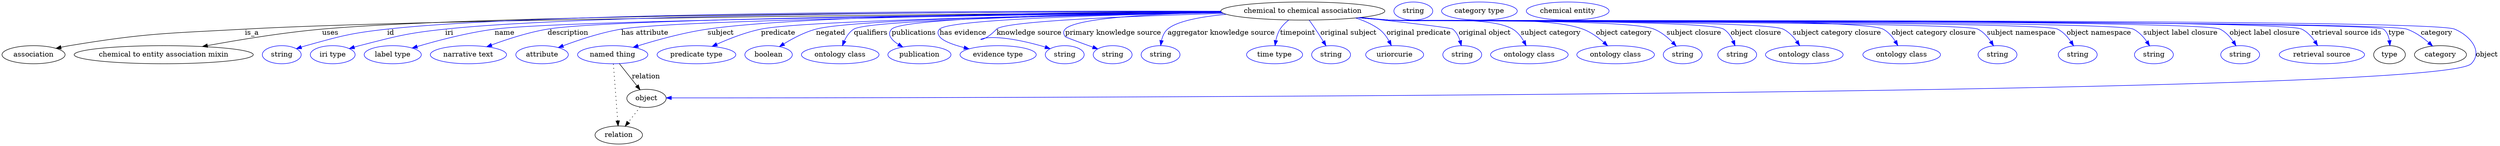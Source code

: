 digraph {
	graph [bb="0,0,4944.4,283"];
	node [label="\N"];
	"chemical to chemical association"	[height=0.5,
		label="chemical to chemical association",
		pos="2576.4,265",
		width=4.5135];
	association	[height=0.5,
		pos="62.394,178",
		width=1.7332];
	"chemical to chemical association" -> association	[label=is_a,
		lp="495.39,221.5",
		pos="e,107.14,190.57 2414.9,262.94 1991.6,259.89 856.74,249.95 481.39,229 326.72,220.37 287.25,221.19 134.39,196 128.71,195.06 122.81,\
193.93 116.94,192.71"];
	"chemical to entity association mixin"	[height=0.5,
		pos="320.39,178",
		width=4.9287];
	"chemical to chemical association" -> "chemical to entity association mixin"	[label=uses,
		lp="650.89,221.5",
		pos="e,397.12,194.3 2413.9,264 2011.8,263.52 977.86,259.29 634.39,229 557.02,222.18 469.83,207.75 406.99,196.13"];
	id	[color=blue,
		height=0.5,
		label=string,
		pos="554.39,178",
		width=1.0652];
	"chemical to chemical association" -> id	[color=blue,
		label=id,
		lp="770.39,221.5",
		pos="e,583.38,189.99 2413.8,264.67 2030.8,265.62 1080.3,264.24 763.39,229 690.8,220.93 672.77,215.57 602.39,196 599.29,195.14 596.09,\
194.17 592.89,193.15",
		style=solid];
	iri	[color=blue,
		height=0.5,
		label="iri type",
		pos="655.39,178",
		width=1.2277];
	"chemical to chemical association" -> iri	[color=blue,
		label=iri,
		lp="885.39,221.5",
		pos="e,688.3,190.21 2413.9,264.22 2048.7,264.14 1171.8,260.53 877.39,229 801.3,220.85 782.51,215.05 708.39,196 705.02,195.13 701.54,194.17 \
698.05,193.16",
		style=solid];
	name	[color=blue,
		height=0.5,
		label="label type",
		pos="774.39,178",
		width=1.5707];
	"chemical to chemical association" -> name	[color=blue,
		label=name,
		lp="995.39,221.5",
		pos="e,812.8,191.31 2415.2,262.47 2037.2,258.59 1115.1,247.37 975.39,229 922.2,222 862.74,206.18 822.38,194.19",
		style=solid];
	description	[color=blue,
		height=0.5,
		label="narrative text",
		pos="924.39,178",
		width=2.0943];
	"chemical to chemical association" -> description	[color=blue,
		label=description,
		lp="1120.9,221.5",
		pos="e,960.53,193.86 2415.1,262.83 2055.3,259.86 1208.9,250.64 1080.4,229 1042.3,222.59 1000.7,208.91 970.08,197.48",
		style=solid];
	"has attribute"	[color=blue,
		height=0.5,
		label=attribute,
		pos="1069.4,178",
		width=1.4443];
	"chemical to chemical association" -> "has attribute"	[color=blue,
		label="has attribute",
		lp="1273.4,221.5",
		pos="e,1101.5,192.18 2415.6,262.38 2083,258.65 1340.6,248.27 1226.4,229 1186.3,222.24 1142.3,207.57 1111.2,195.87",
		style=solid];
	subject	[color=blue,
		height=0.5,
		label="named thing",
		pos="1209.4,178",
		width=1.9318];
	"chemical to chemical association" -> subject	[color=blue,
		label=subject,
		lp="1422.4,221.5",
		pos="e,1249.7,192.68 2414.2,263.83 2138,262.75 1587.7,257.03 1396.4,229 1349.1,222.07 1296.6,207.4 1259.3,195.73",
		style=solid];
	predicate	[color=blue,
		height=0.5,
		label="predicate type",
		pos="1375.4,178",
		width=2.1665];
	"chemical to chemical association" -> predicate	[color=blue,
		label=predicate,
		lp="1536.4,221.5",
		pos="e,1406.3,194.64 2416.3,261.8 2138.7,257.53 1589.2,246.94 1502.4,229 1472.3,222.78 1440.1,210.01 1415.6,198.94",
		style=solid];
	negated	[color=blue,
		height=0.5,
		label=boolean,
		pos="1518.4,178",
		width=1.2999];
	"chemical to chemical association" -> negated	[color=blue,
		label=negated,
		lp="1640.4,221.5",
		pos="e,1539.7,194.16 2415.8,262.15 2161.3,258.62 1686.6,249.39 1611.4,229 1588.9,222.91 1565.9,210.58 1548.4,199.68",
		style=solid];
	qualifiers	[color=blue,
		height=0.5,
		label="ontology class",
		pos="1659.4,178",
		width=2.1304];
	"chemical to chemical association" -> qualifiers	[color=blue,
		label=qualifiers,
		lp="1719.9,221.5",
		pos="e,1663.8,195.99 2416.5,261.79 2168.6,257.79 1716.8,247.93 1686.4,229 1677.8,223.63 1671.7,214.51 1667.6,205.52",
		style=solid];
	publications	[color=blue,
		height=0.5,
		label=publication,
		pos="1816.4,178",
		width=1.7332];
	"chemical to chemical association" -> publications	[color=blue,
		label=publications,
		lp="1805.4,221.5",
		pos="e,1783.5,193.31 2415.1,262.73 2184,260.1 1783.6,252.2 1761.4,229 1751.3,218.5 1760.8,207.57 1774.5,198.61",
		style=solid];
	"has evidence"	[color=blue,
		height=0.5,
		label="evidence type",
		pos="1972.4,178",
		width=2.0943];
	"chemical to chemical association" -> "has evidence"	[color=blue,
		label="has evidence",
		lp="1902.9,221.5",
		pos="e,1914.7,189.71 2416.3,261.75 2210,258.04 1875.4,248.98 1856.4,229 1851.8,224.17 1852.4,219.35 1856.4,214 1862.9,205.25 1883.2,197.84 \
1905,192.13",
		style=solid];
	"knowledge source"	[color=blue,
		height=0.5,
		label=string,
		pos="2104.4,178",
		width=1.0652];
	"chemical to chemical association" -> "knowledge source"	[color=blue,
		label="knowledge source",
		lp="2033.9,221.5",
		pos="e,2075.4,189.98 2419.4,260.25 2244.7,255.29 1984.7,245.23 1969.4,229 1923.8,180.74 1909.1,237.12 2056.4,196 2059.5,195.13 2062.7,\
194.17 2065.9,193.15",
		style=solid];
	"primary knowledge source"	[color=blue,
		height=0.5,
		label=string,
		pos="2199.4,178",
		width=1.0652];
	"chemical to chemical association" -> "primary knowledge source"	[color=blue,
		label="primary knowledge source",
		lp="2200.4,221.5",
		pos="e,2169.8,189.56 2415.3,262.64 2287.3,259.83 2126.5,251.74 2105.4,229 2100.9,224.11 2101.6,219.48 2105.4,214 2106.3,212.74 2134.9,\
202.19 2160.3,193",
		style=solid];
	"aggregator knowledge source"	[color=blue,
		height=0.5,
		label=string,
		pos="2294.4,178",
		width=1.0652];
	"chemical to chemical association" -> "aggregator knowledge source"	[color=blue,
		label="aggregator knowledge source",
		lp="2414.9,221.5",
		pos="e,2294.6,196.37 2424.7,258.53 2374.5,253.75 2326.8,244.98 2308.4,229 2301.8,223.29 2298.2,214.77 2296.3,206.36",
		style=solid];
	timepoint	[color=blue,
		height=0.5,
		label="time type",
		pos="2520.4,178",
		width=1.5346];
	"chemical to chemical association" -> timepoint	[color=blue,
		label=timepoint,
		lp="2566.4,221.5",
		pos="e,2521.3,196.31 2548.3,246.98 2541.9,241.92 2535.7,235.86 2531.4,229 2527.2,222.28 2524.5,214.16 2522.9,206.44",
		style=solid];
	"original subject"	[color=blue,
		height=0.5,
		label=string,
		pos="2632.4,178",
		width=1.0652];
	"chemical to chemical association" -> "original subject"	[color=blue,
		label="original subject",
		lp="2667.4,221.5",
		pos="e,2622.3,195.84 2589.1,246.71 2593.1,241.11 2597.5,234.84 2601.4,229 2606.7,221.09 2612.2,212.33 2617.1,204.38",
		style=solid];
	"original predicate"	[color=blue,
		height=0.5,
		label=uriorcurie,
		pos="2758.4,178",
		width=1.5887];
	"chemical to chemical association" -> "original predicate"	[color=blue,
		label="original predicate",
		lp="2805.9,221.5",
		pos="e,2751.8,196.33 2681,251.15 2697.5,246.01 2713.6,238.88 2727.4,229 2735.7,223.06 2742.2,214.14 2747.1,205.48",
		style=solid];
	"original object"	[color=blue,
		height=0.5,
		label=string,
		pos="2892.4,178",
		width=1.0652];
	"chemical to chemical association" -> "original object"	[color=blue,
		label="original object",
		lp="2936.9,221.5",
		pos="e,2890.4,196.05 2689.6,252.01 2771.9,243.08 2869.6,231.94 2873.4,229 2880.7,223.33 2885.1,214.55 2887.9,205.92",
		style=solid];
	"subject category"	[color=blue,
		height=0.5,
		label="ontology class",
		pos="3025.4,178",
		width=2.1304];
	"chemical to chemical association" -> "subject category"	[color=blue,
		label="subject category",
		lp="3067.9,221.5",
		pos="e,3018.9,195.96 2691.5,252.22 2710.5,250.39 2730,248.59 2748.4,247 2802.6,242.33 2945.5,256.51 2992.4,229 3001.8,223.47 3009.1,214.07 \
3014.3,204.9",
		style=solid];
	"object category"	[color=blue,
		height=0.5,
		label="ontology class",
		pos="3196.4,178",
		width=2.1304];
	"chemical to chemical association" -> "object category"	[color=blue,
		label="object category",
		lp="3212.9,221.5",
		pos="e,3180.5,195.78 2689.2,252.01 2708.9,250.16 2729.2,248.4 2748.4,247 2833.4,240.81 3051.4,258.32 3131.4,229 3146.8,223.35 3161.5,\
212.63 3173.1,202.57",
		style=solid];
	"subject closure"	[color=blue,
		height=0.5,
		label=string,
		pos="3329.4,178",
		width=1.0652];
	"chemical to chemical association" -> "subject closure"	[color=blue,
		label="subject closure",
		lp="3351.9,221.5",
		pos="e,3316.3,195.33 2688.3,251.89 2708.3,250.03 2728.9,248.29 2748.4,247 2806.5,243.13 3218.2,250.46 3272.4,229 3286.4,223.44 3299.3,\
212.81 3309.3,202.79",
		style=solid];
	"object closure"	[color=blue,
		height=0.5,
		label=string,
		pos="3437.4,178",
		width=1.0652];
	"chemical to chemical association" -> "object closure"	[color=blue,
		label="object closure",
		lp="3474.4,221.5",
		pos="e,3433,196.04 2687.8,251.82 2707.9,249.95 2728.8,248.23 2748.4,247 2785.1,244.69 3379.1,248.28 3410.4,229 3419,223.69 3425.1,214.58 \
3429.2,205.58",
		style=solid];
	"subject category closure"	[color=blue,
		height=0.5,
		label="ontology class",
		pos="3570.4,178",
		width=2.1304];
	"chemical to chemical association" -> "subject category closure"	[color=blue,
		label="subject category closure",
		lp="3634.9,221.5",
		pos="e,3561.2,196.26 2687.3,251.8 2707.6,249.92 2728.6,248.2 2748.4,247 2791.7,244.37 3489.3,247.76 3528.4,229 3539.3,223.74 3548.5,214.12 \
3555.4,204.71",
		style=solid];
	"object category closure"	[color=blue,
		height=0.5,
		label="ontology class",
		pos="3763.4,178",
		width=2.1304];
	"chemical to chemical association" -> "object category closure"	[color=blue,
		label="object category closure",
		lp="3826.9,221.5",
		pos="e,3755.8,196.23 2686.9,251.76 2707.3,249.87 2728.5,248.17 2748.4,247 2802.6,243.82 3678.1,253.9 3726.4,229 3736.6,223.75 3744.7,\
214.26 3750.7,204.95",
		style=solid];
	"subject namespace"	[color=blue,
		height=0.5,
		label=string,
		pos="3953.4,178",
		width=1.0652];
	"chemical to chemical association" -> "subject namespace"	[color=blue,
		label="subject namespace",
		lp="4000.4,221.5",
		pos="e,3945.4,195.77 2686.9,251.71 2707.3,249.83 2728.5,248.14 2748.4,247 2780.7,245.16 3885.4,243.44 3914.4,229 3925.1,223.67 3933.8,\
213.84 3940.2,204.31",
		style=solid];
	"object namespace"	[color=blue,
		height=0.5,
		label=string,
		pos="4112.4,178",
		width=1.0652];
	"chemical to chemical association" -> "object namespace"	[color=blue,
		label="object namespace",
		lp="4154.4,221.5",
		pos="e,4104.1,195.79 2686.4,251.73 2707,249.83 2728.3,248.13 2748.4,247 2785.1,244.94 4039.4,245.16 4072.4,229 4083.3,223.69 4092.1,213.87 \
4098.7,204.33",
		style=solid];
	"subject label closure"	[color=blue,
		height=0.5,
		label=string,
		pos="4263.4,178",
		width=1.0652];
	"chemical to chemical association" -> "subject label closure"	[color=blue,
		label="subject label closure",
		lp="4316.4,221.5",
		pos="e,4254.8,195.81 2686.4,251.7 2707,249.81 2728.3,248.11 2748.4,247 2789.3,244.73 4185.5,246.74 4222.4,229 4233.4,223.71 4242.4,213.9 \
4249.2,204.36",
		style=solid];
	"object label closure"	[color=blue,
		height=0.5,
		label=string,
		pos="4434.4,178",
		width=1.0652];
	"chemical to chemical association" -> "object label closure"	[color=blue,
		label="object label closure",
		lp="4482.9,221.5",
		pos="e,4426.1,195.8 2686.4,251.68 2707,249.79 2728.3,248.1 2748.4,247 2794.1,244.5 4353.3,249.03 4394.4,229 4405.3,223.71 4414.1,213.89 \
4420.7,204.35",
		style=solid];
	"retrieval source ids"	[color=blue,
		height=0.5,
		label="retrieval source",
		pos="4596.4,178",
		width=2.347];
	"chemical to chemical association" -> "retrieval source ids"	[color=blue,
		label="retrieval source ids",
		lp="4644.9,221.5",
		pos="e,4587.8,196.3 2686.4,251.67 2707,249.77 2728.3,248.09 2748.4,247 2798.5,244.28 4511.2,250.98 4556.4,229 4567.1,223.78 4575.9,214.17 \
4582.4,204.76",
		style=solid];
	type	[height=0.5,
		pos="4730.4,178",
		width=0.86659];
	"chemical to chemical association" -> type	[color=blue,
		label=type,
		lp="4744.4,221.5",
		pos="e,4731.2,196.19 2685.9,251.69 2706.7,249.79 2728.2,248.09 2748.4,247 2775.7,245.53 4697,246.04 4718.4,229 4725.2,223.55 4728.6,214.93 \
4730.2,206.37",
		style=solid];
	category	[height=0.5,
		pos="4831.4,178",
		width=1.4263];
	"chemical to chemical association" -> category	[color=blue,
		label=category,
		lp="4823.9,221.5",
		pos="e,4815.8,195.26 2685.9,251.69 2706.7,249.78 2728.2,248.09 2748.4,247 2804.3,243.99 4711.3,246.88 4764.4,229 4780.6,223.54 4796.1,\
212.52 4808.1,202.21",
		style=solid];
	object	[height=0.5,
		pos="1276.4,91",
		width=1.0832];
	"chemical to chemical association" -> object	[color=blue,
		label=object,
		lp="4922.4,178",
		pos="e,1315.6,91.976 2685.9,251.68 2706.7,249.78 2728.2,248.08 2748.4,247 2807,243.86 4805.5,252.09 4859.4,229 4890.5,215.69 4915.1,184.13 \
4891.4,160 4826,93.321 1754.3,91.853 1325.8,91.973",
		style=solid];
	subject -> object	[label=relation,
		lp="1275.4,134.5",
		pos="e,1263.6,108.18 1222.6,160.21 1232.5,147.71 1246.1,130.45 1257.1,116.43"];
	relation	[height=0.5,
		pos="1221.4,18",
		width=1.2999];
	subject -> relation	[pos="e,1220.1,36.188 1210.7,159.79 1212.8,132.48 1216.8,78.994 1219.3,46.38",
		style=dotted];
	association_type	[color=blue,
		height=0.5,
		label=string,
		pos="2795.4,265",
		width=1.0652];
	association_category	[color=blue,
		height=0.5,
		label="category type",
		pos="2926.4,265",
		width=2.0762];
	object -> relation	[pos="e,1234.2,35.54 1263.9,73.889 1257,64.939 1248.2,53.617 1240.4,43.584",
		style=dotted];
	"chemical to chemical association_object"	[color=blue,
		height=0.5,
		label="chemical entity",
		pos="3101.4,265",
		width=2.2748];
}
